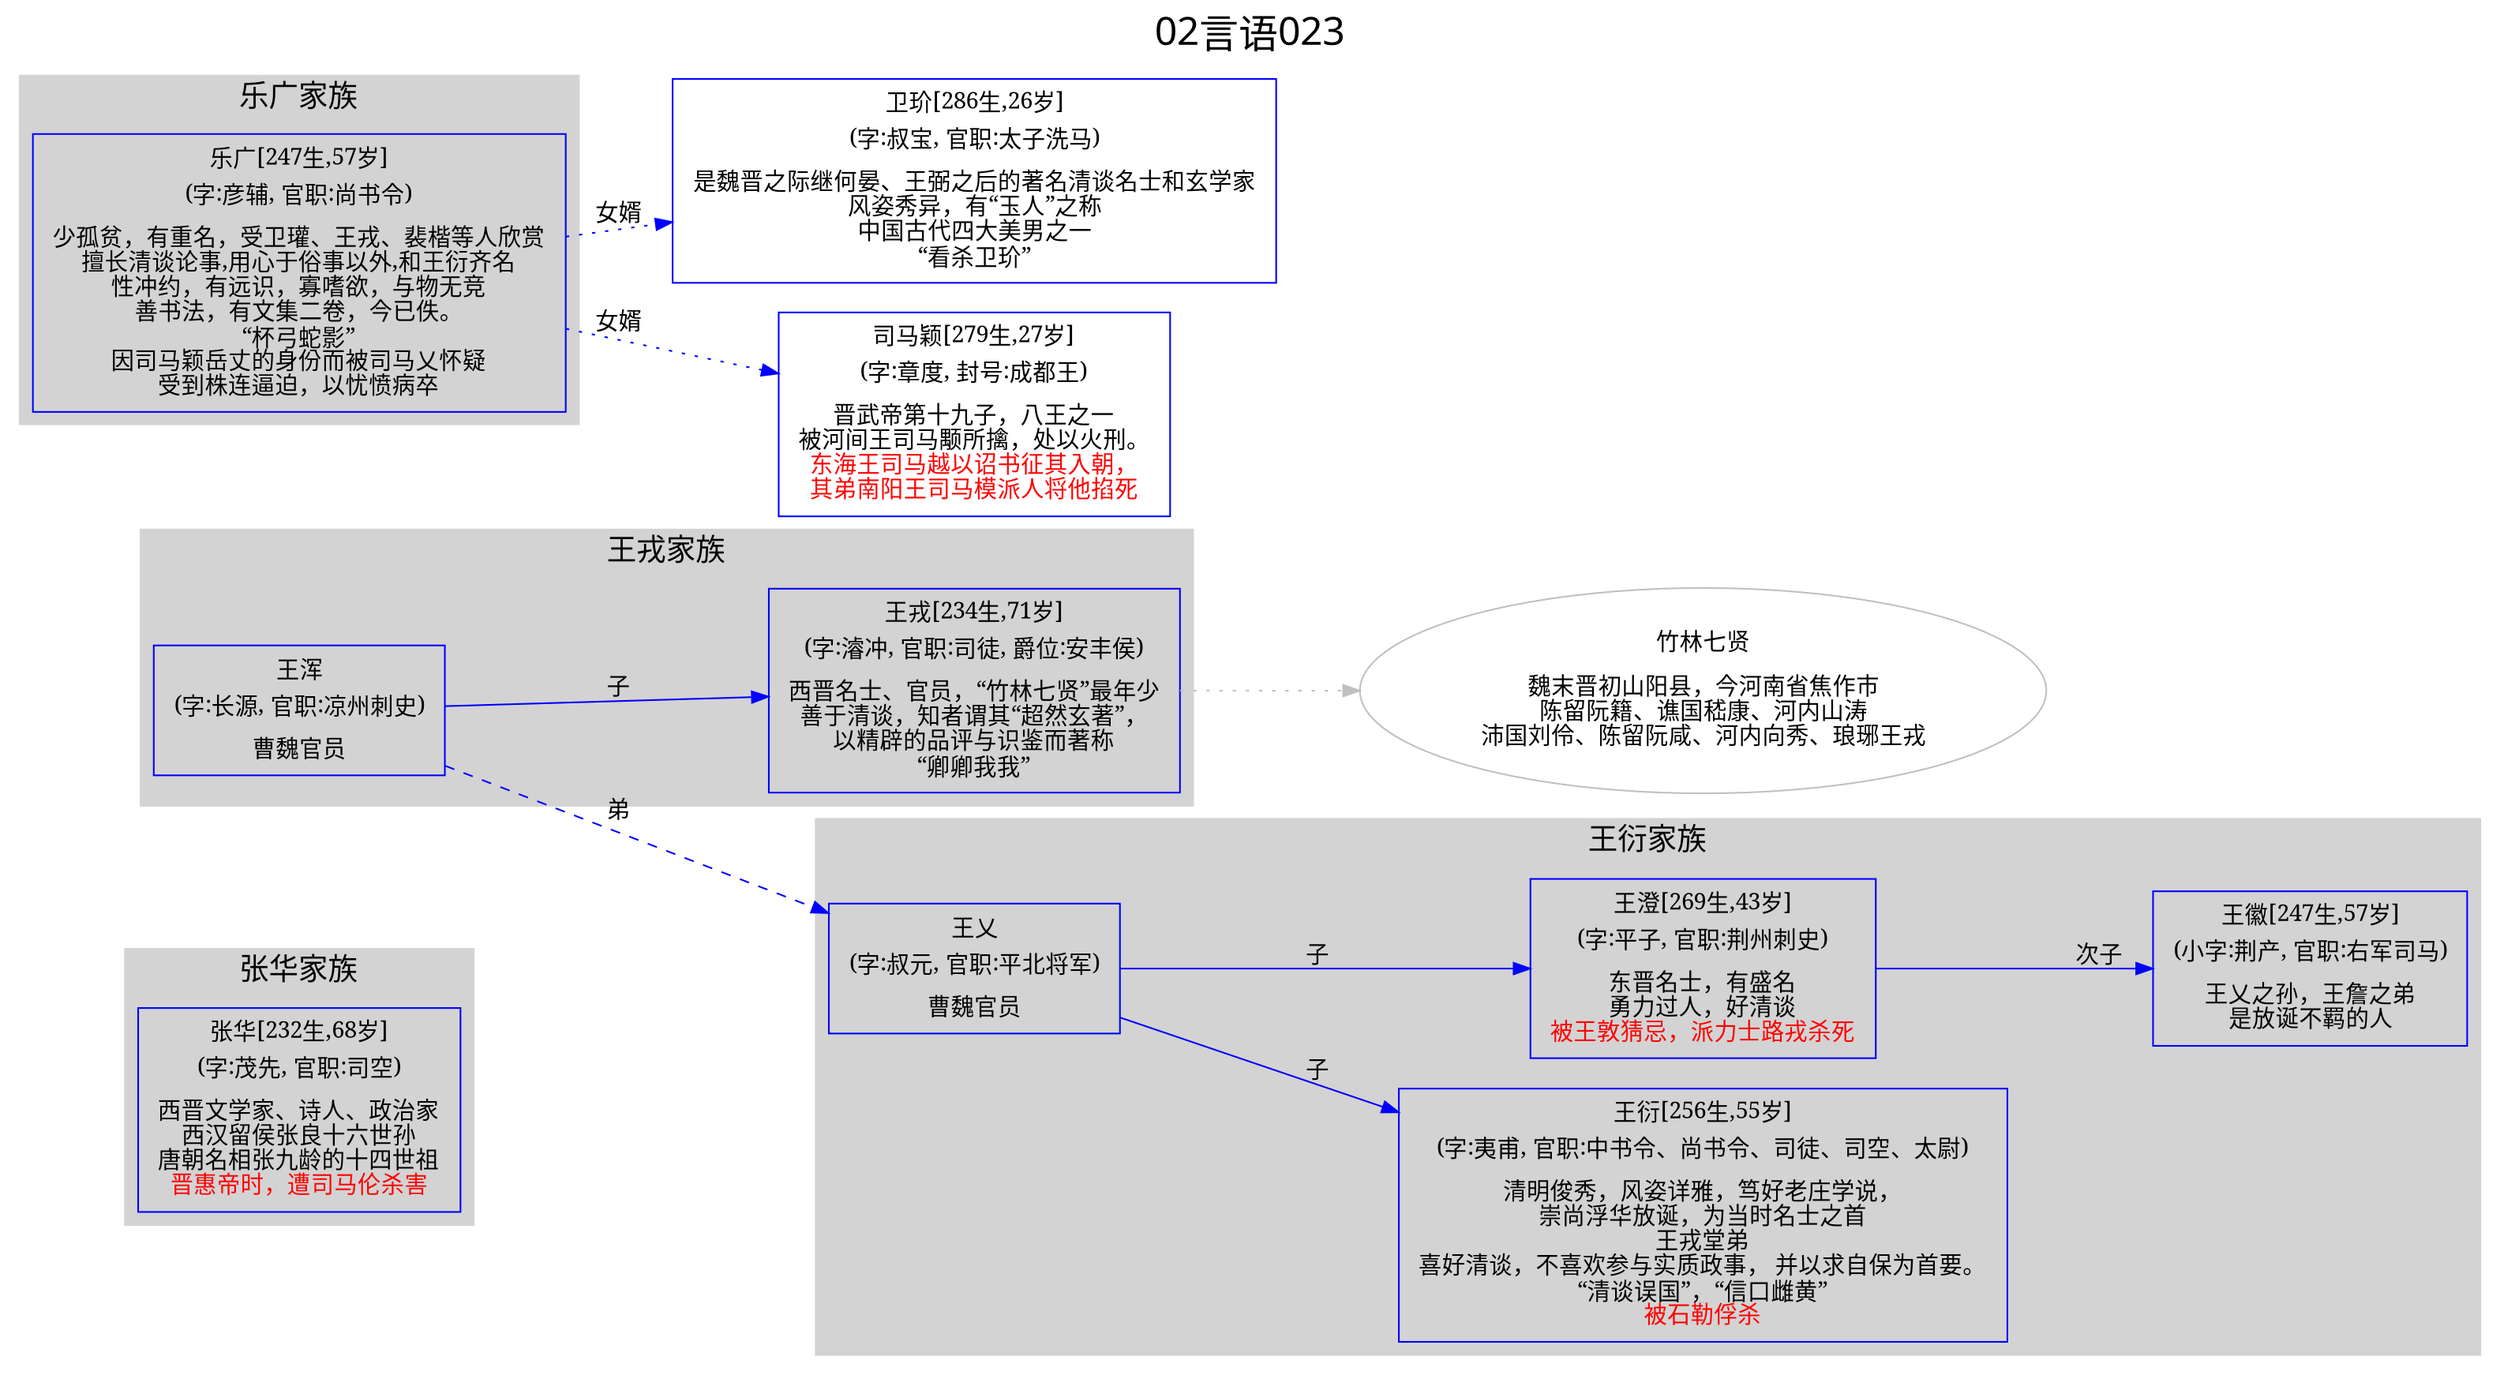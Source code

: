 
digraph
{
	rankdir = "LR";
	ranksep = 0.5;
	label = "02言语023";
	labelloc = "t";
	fontsize = "24";
	fontname = "SimHei";

	graph [style="filled", color="lightgrey"];
	node [fontname="SimSun"];
	edge [fontname="SimSun"];

	张华 [shape="box", color="blue", label=<<table border="0" cellborder="0"><tr><td>张华[232生,68岁]</td></tr><tr><td>(字:茂先, 官职:司空)</td></tr><tr><td></td></tr><tr><td>西晋文学家、诗人、政治家<br/>西汉留侯张良十六世孙<br/>唐朝名相张九龄的十四世祖<br/><font color = 'red'>晋惠帝时，遭司马伦杀害</font></td></tr></table>>];
	王戎 [shape="box", color="blue", label=<<table border="0" cellborder="0"><tr><td>王戎[234生,71岁]</td></tr><tr><td>(字:濬冲, 官职:司徒, 爵位:安丰侯)</td></tr><tr><td></td></tr><tr><td>西晋名士、官员，“竹林七贤”最年少<br/>善于清谈，知者谓其“超然玄著”，<br/>以精辟的品评与识鉴而著称<br/>“卿卿我我”<br/></td></tr></table>>];
	王浑 [shape="box", color="blue", label=<<table border="0" cellborder="0"><tr><td>王浑</td></tr><tr><td>(字:长源, 官职:凉州刺史)</td></tr><tr><td></td></tr><tr><td>曹魏官员<br/></td></tr></table>>];
	竹林七贤 [shape="ellipse", color="gray", label=<<table border="0" cellborder="0"><tr><td>竹林七贤</td></tr><tr><td></td></tr><tr><td>魏末晋初山阳县，今河南省焦作市<br/>陈留阮籍、谯国嵇康、河内山涛<br/>沛国刘伶、陈留阮咸、河内向秀、琅琊王戎<br/></td></tr></table>>];
	王乂 [shape="box", color="blue", label=<<table border="0" cellborder="0"><tr><td>王乂</td></tr><tr><td>(字:叔元, 官职:平北将军)</td></tr><tr><td></td></tr><tr><td>曹魏官员<br/></td></tr></table>>];
	王衍 [shape="box", color="blue", label=<<table border="0" cellborder="0"><tr><td>王衍[256生,55岁]</td></tr><tr><td>(字:夷甫, 官职:中书令、尚书令、司徒、司空、太尉)</td></tr><tr><td></td></tr><tr><td>清明俊秀，风姿详雅，笃好老庄学说，<br/>崇尚浮华放诞，为当时名士之首<br/>王戎堂弟<br/>喜好清谈，不喜欢参与实质政事， 并以求自保为首要。<br/>“清谈误国”，“信口雌黄”<br/><font color = 'red'>被石勒俘杀</font></td></tr></table>>];
	王徽 [shape="box", color="blue", label=<<table border="0" cellborder="0"><tr><td>王徽[247生,57岁]</td></tr><tr><td>(小字:荆产, 官职:右军司马)</td></tr><tr><td></td></tr><tr><td>王乂之孙，王詹之弟<br/>是放诞不羁的人<br/></td></tr></table>>];
	王澄 [shape="box", color="blue", label=<<table border="0" cellborder="0"><tr><td>王澄[269生,43岁]</td></tr><tr><td>(字:平子, 官职:荆州刺史)</td></tr><tr><td></td></tr><tr><td>东晋名士，有盛名<br/>勇力过人，好清谈<br/><font color = 'red'>被王敦猜忌，派力士路戎杀死<br/></font></td></tr></table>>];
	乐广 [shape="box", color="blue", label=<<table border="0" cellborder="0"><tr><td>乐广[247生,57岁]</td></tr><tr><td>(字:彦辅, 官职:尚书令)</td></tr><tr><td></td></tr><tr><td>少孤贫，有重名，受卫瓘、王戎、裴楷等人欣赏<br/>擅长清谈论事,用心于俗事以外,和王衍齐名<br/>性冲约，有远识，寡嗜欲，与物无竞<br/>善书法，有文集二卷，今已佚。<br/>“杯弓蛇影”<br/>因司马颖岳丈的身份而被司马乂怀疑<br/>受到株连逼迫，以忧愤病卒<br/></td></tr></table>>];
	卫玠 [shape="box", color="blue", label=<<table border="0" cellborder="0"><tr><td>卫玠[286生,26岁]</td></tr><tr><td>(字:叔宝, 官职:太子洗马)</td></tr><tr><td></td></tr><tr><td>是魏晋之际继何晏、王弼之后的著名清谈名士和玄学家<br/>风姿秀异，有“玉人”之称<br/>中国古代四大美男之一<br/>“看杀卫玠”<br/></td></tr></table>>];
	司马颖 [shape="box", color="blue", label=<<table border="0" cellborder="0"><tr><td>司马颖[279生,27岁]</td></tr><tr><td>(字:章度, 封号:成都王)</td></tr><tr><td></td></tr><tr><td>晋武帝第十九子，八王之一<br/>被河间王司马颙所擒，处以火刑。<br/><font color = 'red'>东海王司马越以诏书征其入朝，<br/>其弟南阳王司马模派人将他掐死</font></td></tr></table>>];

	王浑 -> 王乂 [label="弟", style=dashed, color="blue"];
	王浑 -> 王戎 [label="子", style=solid, color="blue"];
	王戎 -> 竹林七贤 [label="", style=dotted, color="gray"];
	王乂 -> 王衍 [label="子", style=solid, color="blue"];
	王乂 -> 王澄 [label="子", style=solid, color="blue"];
	王澄 -> 王徽 [label="次子", style=solid, color="blue"];
	乐广 -> 司马颖 [label="女婿", style=dotted, color="blue"];
	乐广 -> 卫玠 [label="女婿", style=dotted, color="blue"];


	subgraph "cluster_张华"
	{
		fontsize="18";
		label="张华家族";
		张华;张华;
	}

	subgraph "cluster_王戎"
	{
		fontsize="18";
		label="王戎家族";
		王戎;王浑;
	}

	subgraph "cluster_王衍"
	{
		fontsize="18";
		label="王衍家族";
		王衍;王徽;王澄;王乂;
	}

	subgraph "cluster_乐广"
	{
		fontsize="18";
		label="乐广家族";
		乐广;
	}

}
